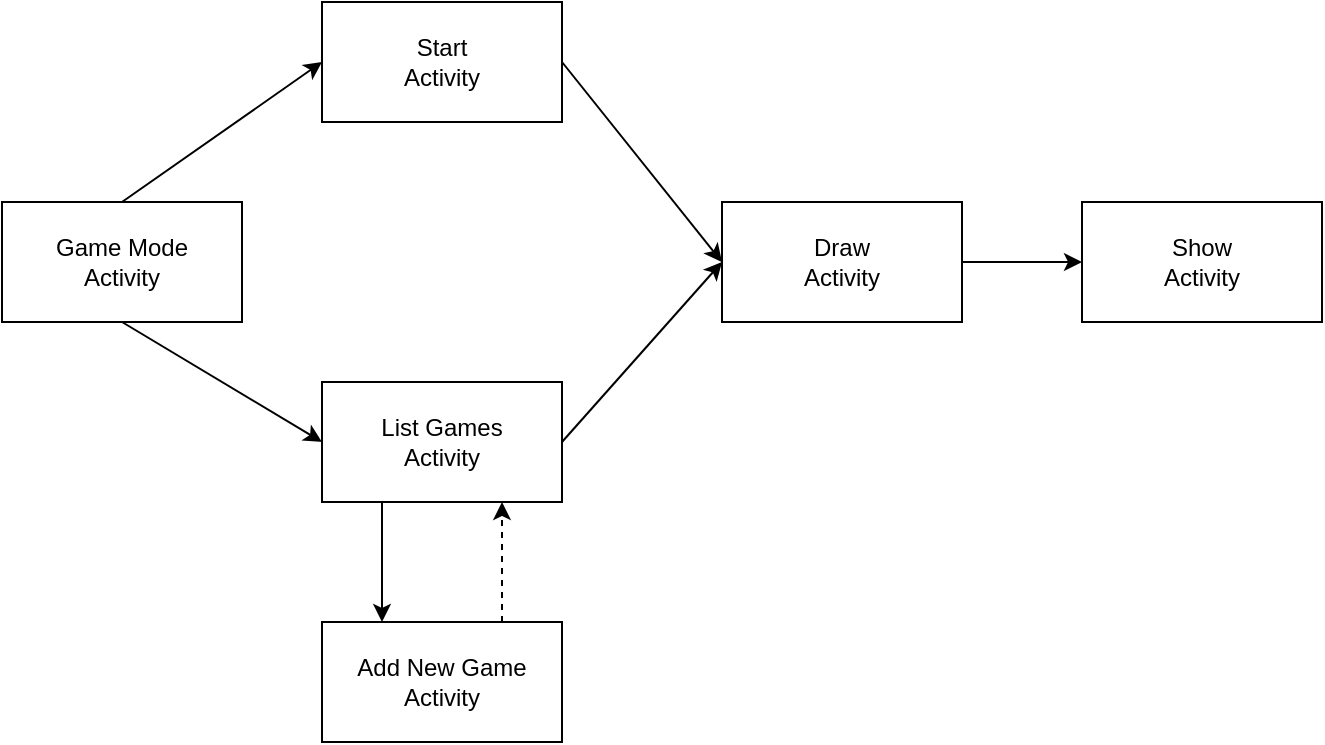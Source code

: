 <mxfile version="14.1.9" type="device"><diagram id="BsHQFQYN8ReThOoyJGR-" name="Page-1"><mxGraphModel dx="1422" dy="794" grid="1" gridSize="10" guides="1" tooltips="1" connect="1" arrows="1" fold="1" page="1" pageScale="1" pageWidth="827" pageHeight="1169" math="0" shadow="0"><root><mxCell id="0"/><mxCell id="1" parent="0"/><mxCell id="1HjJ8sHKyx5BxgjGl5JS-1" value="Game Mode&lt;br&gt;Activity" style="rounded=0;whiteSpace=wrap;html=1;" vertex="1" parent="1"><mxGeometry x="40" y="160" width="120" height="60" as="geometry"/></mxCell><mxCell id="1HjJ8sHKyx5BxgjGl5JS-2" value="List Games&lt;br&gt;Activity" style="rounded=0;whiteSpace=wrap;html=1;" vertex="1" parent="1"><mxGeometry x="200" y="250" width="120" height="60" as="geometry"/></mxCell><mxCell id="1HjJ8sHKyx5BxgjGl5JS-3" value="" style="endArrow=classic;html=1;exitX=0.5;exitY=1;exitDx=0;exitDy=0;entryX=0;entryY=0.5;entryDx=0;entryDy=0;" edge="1" parent="1" source="1HjJ8sHKyx5BxgjGl5JS-1" target="1HjJ8sHKyx5BxgjGl5JS-2"><mxGeometry width="50" height="50" relative="1" as="geometry"><mxPoint x="390" y="420" as="sourcePoint"/><mxPoint x="440" y="370" as="targetPoint"/></mxGeometry></mxCell><mxCell id="1HjJ8sHKyx5BxgjGl5JS-4" value="Start&lt;br&gt;Activity" style="rounded=0;whiteSpace=wrap;html=1;" vertex="1" parent="1"><mxGeometry x="200" y="60" width="120" height="60" as="geometry"/></mxCell><mxCell id="1HjJ8sHKyx5BxgjGl5JS-5" value="" style="endArrow=classic;html=1;exitX=0.5;exitY=0;exitDx=0;exitDy=0;entryX=0;entryY=0.5;entryDx=0;entryDy=0;" edge="1" parent="1" source="1HjJ8sHKyx5BxgjGl5JS-1" target="1HjJ8sHKyx5BxgjGl5JS-4"><mxGeometry width="50" height="50" relative="1" as="geometry"><mxPoint x="110" y="230" as="sourcePoint"/><mxPoint x="210" y="290" as="targetPoint"/></mxGeometry></mxCell><mxCell id="1HjJ8sHKyx5BxgjGl5JS-6" value="Draw&lt;br&gt;Activity" style="rounded=0;whiteSpace=wrap;html=1;" vertex="1" parent="1"><mxGeometry x="400" y="160" width="120" height="60" as="geometry"/></mxCell><mxCell id="1HjJ8sHKyx5BxgjGl5JS-7" value="" style="endArrow=classic;html=1;exitX=1;exitY=0.5;exitDx=0;exitDy=0;entryX=0;entryY=0.5;entryDx=0;entryDy=0;" edge="1" parent="1" source="1HjJ8sHKyx5BxgjGl5JS-2" target="1HjJ8sHKyx5BxgjGl5JS-6"><mxGeometry width="50" height="50" relative="1" as="geometry"><mxPoint x="390" y="420" as="sourcePoint"/><mxPoint x="440" y="370" as="targetPoint"/></mxGeometry></mxCell><mxCell id="1HjJ8sHKyx5BxgjGl5JS-8" value="" style="endArrow=classic;html=1;exitX=1;exitY=0.5;exitDx=0;exitDy=0;" edge="1" parent="1" source="1HjJ8sHKyx5BxgjGl5JS-4"><mxGeometry width="50" height="50" relative="1" as="geometry"><mxPoint x="330" y="290" as="sourcePoint"/><mxPoint x="400" y="190" as="targetPoint"/></mxGeometry></mxCell><mxCell id="1HjJ8sHKyx5BxgjGl5JS-9" value="Show&lt;br&gt;Activity" style="rounded=0;whiteSpace=wrap;html=1;" vertex="1" parent="1"><mxGeometry x="580" y="160" width="120" height="60" as="geometry"/></mxCell><mxCell id="1HjJ8sHKyx5BxgjGl5JS-10" value="" style="endArrow=classic;html=1;exitX=1;exitY=0.5;exitDx=0;exitDy=0;entryX=0;entryY=0.5;entryDx=0;entryDy=0;" edge="1" parent="1" source="1HjJ8sHKyx5BxgjGl5JS-6" target="1HjJ8sHKyx5BxgjGl5JS-9"><mxGeometry width="50" height="50" relative="1" as="geometry"><mxPoint x="390" y="420" as="sourcePoint"/><mxPoint x="440" y="370" as="targetPoint"/></mxGeometry></mxCell><mxCell id="1HjJ8sHKyx5BxgjGl5JS-11" value="Add New Game&lt;br&gt;Activity" style="rounded=0;whiteSpace=wrap;html=1;" vertex="1" parent="1"><mxGeometry x="200" y="370" width="120" height="60" as="geometry"/></mxCell><mxCell id="1HjJ8sHKyx5BxgjGl5JS-12" value="" style="endArrow=classic;html=1;exitX=0.25;exitY=1;exitDx=0;exitDy=0;entryX=0.25;entryY=0;entryDx=0;entryDy=0;" edge="1" parent="1" source="1HjJ8sHKyx5BxgjGl5JS-2" target="1HjJ8sHKyx5BxgjGl5JS-11"><mxGeometry width="50" height="50" relative="1" as="geometry"><mxPoint x="390" y="400" as="sourcePoint"/><mxPoint x="440" y="350" as="targetPoint"/></mxGeometry></mxCell><mxCell id="1HjJ8sHKyx5BxgjGl5JS-13" value="" style="endArrow=classic;dashed=1;html=1;entryX=0.75;entryY=1;entryDx=0;entryDy=0;exitX=0.75;exitY=0;exitDx=0;exitDy=0;startArrow=none;startFill=0;endFill=1;" edge="1" parent="1" source="1HjJ8sHKyx5BxgjGl5JS-11" target="1HjJ8sHKyx5BxgjGl5JS-2"><mxGeometry width="50" height="50" relative="1" as="geometry"><mxPoint x="390" y="500" as="sourcePoint"/><mxPoint x="440" y="450" as="targetPoint"/></mxGeometry></mxCell></root></mxGraphModel></diagram></mxfile>